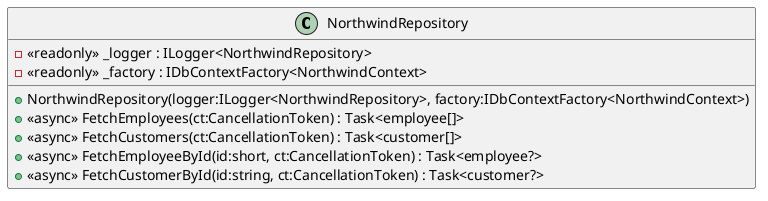 @startuml
class NorthwindRepository {
    - <<readonly>> _logger : ILogger<NorthwindRepository>
    - <<readonly>> _factory : IDbContextFactory<NorthwindContext>
    + NorthwindRepository(logger:ILogger<NorthwindRepository>, factory:IDbContextFactory<NorthwindContext>)
    + <<async>> FetchEmployees(ct:CancellationToken) : Task<employee[]>
    + <<async>> FetchCustomers(ct:CancellationToken) : Task<customer[]>
    + <<async>> FetchEmployeeById(id:short, ct:CancellationToken) : Task<employee?>
    + <<async>> FetchCustomerById(id:string, ct:CancellationToken) : Task<customer?>
}
@enduml
